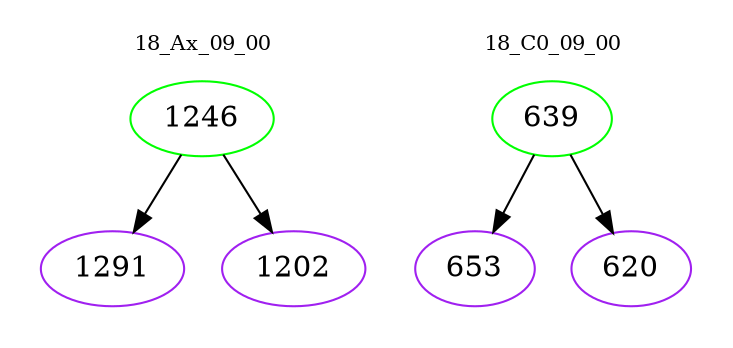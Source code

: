 digraph{
subgraph cluster_0 {
color = white
label = "18_Ax_09_00";
fontsize=10;
T0_1246 [label="1246", color="green"]
T0_1246 -> T0_1291 [color="black"]
T0_1291 [label="1291", color="purple"]
T0_1246 -> T0_1202 [color="black"]
T0_1202 [label="1202", color="purple"]
}
subgraph cluster_1 {
color = white
label = "18_C0_09_00";
fontsize=10;
T1_639 [label="639", color="green"]
T1_639 -> T1_653 [color="black"]
T1_653 [label="653", color="purple"]
T1_639 -> T1_620 [color="black"]
T1_620 [label="620", color="purple"]
}
}
